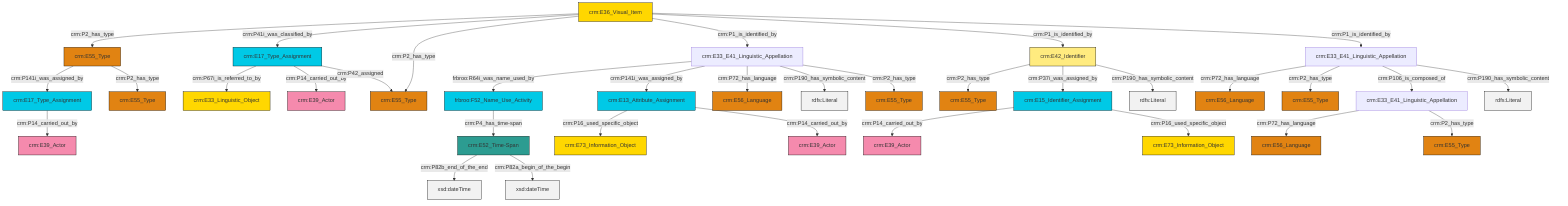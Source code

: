 graph TD
classDef Literal fill:#f2f2f2,stroke:#000000;
classDef CRM_Entity fill:#FFFFFF,stroke:#000000;
classDef Temporal_Entity fill:#00C9E6, stroke:#000000;
classDef Type fill:#E18312, stroke:#000000;
classDef Time-Span fill:#2C9C91, stroke:#000000;
classDef Appellation fill:#FFEB7F, stroke:#000000;
classDef Place fill:#008836, stroke:#000000;
classDef Persistent_Item fill:#B266B2, stroke:#000000;
classDef Conceptual_Object fill:#FFD700, stroke:#000000;
classDef Physical_Thing fill:#D2B48C, stroke:#000000;
classDef Actor fill:#f58aad, stroke:#000000;
classDef PC_Classes fill:#4ce600, stroke:#000000;
classDef Multi fill:#cccccc,stroke:#000000;

6["crm:E13_Attribute_Assignment"]:::Temporal_Entity -->|crm:P16_used_specific_object| 7["crm:E73_Information_Object"]:::Conceptual_Object
11["crm:E42_Identifier"]:::Appellation -->|crm:P2_has_type| 12["crm:E55_Type"]:::Type
13["crm:E55_Type"]:::Type -->|crm:P141i_was_assigned_by| 14["crm:E17_Type_Assignment"]:::Temporal_Entity
15["crm:E36_Visual_Item"]:::Conceptual_Object -->|crm:P2_has_type| 13["crm:E55_Type"]:::Type
15["crm:E36_Visual_Item"]:::Conceptual_Object -->|crm:P41i_was_classified_by| 18["crm:E17_Type_Assignment"]:::Temporal_Entity
13["crm:E55_Type"]:::Type -->|crm:P2_has_type| 21["crm:E55_Type"]:::Type
24["crm:E33_E41_Linguistic_Appellation"]:::Default -->|crm:P72_has_language| 4["crm:E56_Language"]:::Type
15["crm:E36_Visual_Item"]:::Conceptual_Object -->|crm:P2_has_type| 25["crm:E55_Type"]:::Type
18["crm:E17_Type_Assignment"]:::Temporal_Entity -->|crm:P67i_is_referred_to_by| 26["crm:E33_Linguistic_Object"]:::Conceptual_Object
16["crm:E33_E41_Linguistic_Appellation"]:::Default -->|frbroo:R64i_was_name_used_by| 32["frbroo:F52_Name_Use_Activity"]:::Temporal_Entity
11["crm:E42_Identifier"]:::Appellation -->|crm:P37i_was_assigned_by| 34["crm:E15_Identifier_Assignment"]:::Temporal_Entity
15["crm:E36_Visual_Item"]:::Conceptual_Object -->|crm:P1_is_identified_by| 16["crm:E33_E41_Linguistic_Appellation"]:::Default
16["crm:E33_E41_Linguistic_Appellation"]:::Default -->|crm:P141i_was_assigned_by| 6["crm:E13_Attribute_Assignment"]:::Temporal_Entity
0["crm:E52_Time-Span"]:::Time-Span -->|crm:P82b_end_of_the_end| 39[xsd:dateTime]:::Literal
24["crm:E33_E41_Linguistic_Appellation"]:::Default -->|crm:P2_has_type| 27["crm:E55_Type"]:::Type
24["crm:E33_E41_Linguistic_Appellation"]:::Default -->|crm:P106_is_composed_of| 8["crm:E33_E41_Linguistic_Appellation"]:::Default
6["crm:E13_Attribute_Assignment"]:::Temporal_Entity -->|crm:P14_carried_out_by| 41["crm:E39_Actor"]:::Actor
16["crm:E33_E41_Linguistic_Appellation"]:::Default -->|crm:P72_has_language| 42["crm:E56_Language"]:::Type
8["crm:E33_E41_Linguistic_Appellation"]:::Default -->|crm:P72_has_language| 37["crm:E56_Language"]:::Type
34["crm:E15_Identifier_Assignment"]:::Temporal_Entity -->|crm:P14_carried_out_by| 46["crm:E39_Actor"]:::Actor
16["crm:E33_E41_Linguistic_Appellation"]:::Default -->|crm:P190_has_symbolic_content| 47[rdfs:Literal]:::Literal
15["crm:E36_Visual_Item"]:::Conceptual_Object -->|crm:P1_is_identified_by| 11["crm:E42_Identifier"]:::Appellation
34["crm:E15_Identifier_Assignment"]:::Temporal_Entity -->|crm:P16_used_specific_object| 30["crm:E73_Information_Object"]:::Conceptual_Object
32["frbroo:F52_Name_Use_Activity"]:::Temporal_Entity -->|crm:P4_has_time-span| 0["crm:E52_Time-Span"]:::Time-Span
24["crm:E33_E41_Linguistic_Appellation"]:::Default -->|crm:P190_has_symbolic_content| 55[rdfs:Literal]:::Literal
15["crm:E36_Visual_Item"]:::Conceptual_Object -->|crm:P1_is_identified_by| 24["crm:E33_E41_Linguistic_Appellation"]:::Default
11["crm:E42_Identifier"]:::Appellation -->|crm:P190_has_symbolic_content| 57[rdfs:Literal]:::Literal
18["crm:E17_Type_Assignment"]:::Temporal_Entity -->|crm:P14_carried_out_by| 19["crm:E39_Actor"]:::Actor
16["crm:E33_E41_Linguistic_Appellation"]:::Default -->|crm:P2_has_type| 22["crm:E55_Type"]:::Type
14["crm:E17_Type_Assignment"]:::Temporal_Entity -->|crm:P14_carried_out_by| 2["crm:E39_Actor"]:::Actor
0["crm:E52_Time-Span"]:::Time-Span -->|crm:P82a_begin_of_the_begin| 60[xsd:dateTime]:::Literal
8["crm:E33_E41_Linguistic_Appellation"]:::Default -->|crm:P2_has_type| 35["crm:E55_Type"]:::Type
18["crm:E17_Type_Assignment"]:::Temporal_Entity -->|crm:P42_assigned| 25["crm:E55_Type"]:::Type